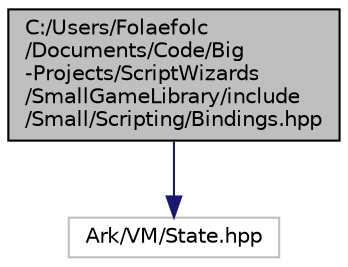 digraph "C:/Users/Folaefolc/Documents/Code/Big-Projects/ScriptWizards/SmallGameLibrary/include/Small/Scripting/Bindings.hpp"
{
 // INTERACTIVE_SVG=YES
  edge [fontname="Helvetica",fontsize="10",labelfontname="Helvetica",labelfontsize="10"];
  node [fontname="Helvetica",fontsize="10",shape=record];
  Node1 [label="C:/Users/Folaefolc\l/Documents/Code/Big\l-Projects/ScriptWizards\l/SmallGameLibrary/include\l/Small/Scripting/Bindings.hpp",height=0.2,width=0.4,color="black", fillcolor="grey75", style="filled", fontcolor="black"];
  Node1 -> Node2 [color="midnightblue",fontsize="10",style="solid",fontname="Helvetica"];
  Node2 [label="Ark/VM/State.hpp",height=0.2,width=0.4,color="grey75", fillcolor="white", style="filled"];
}
